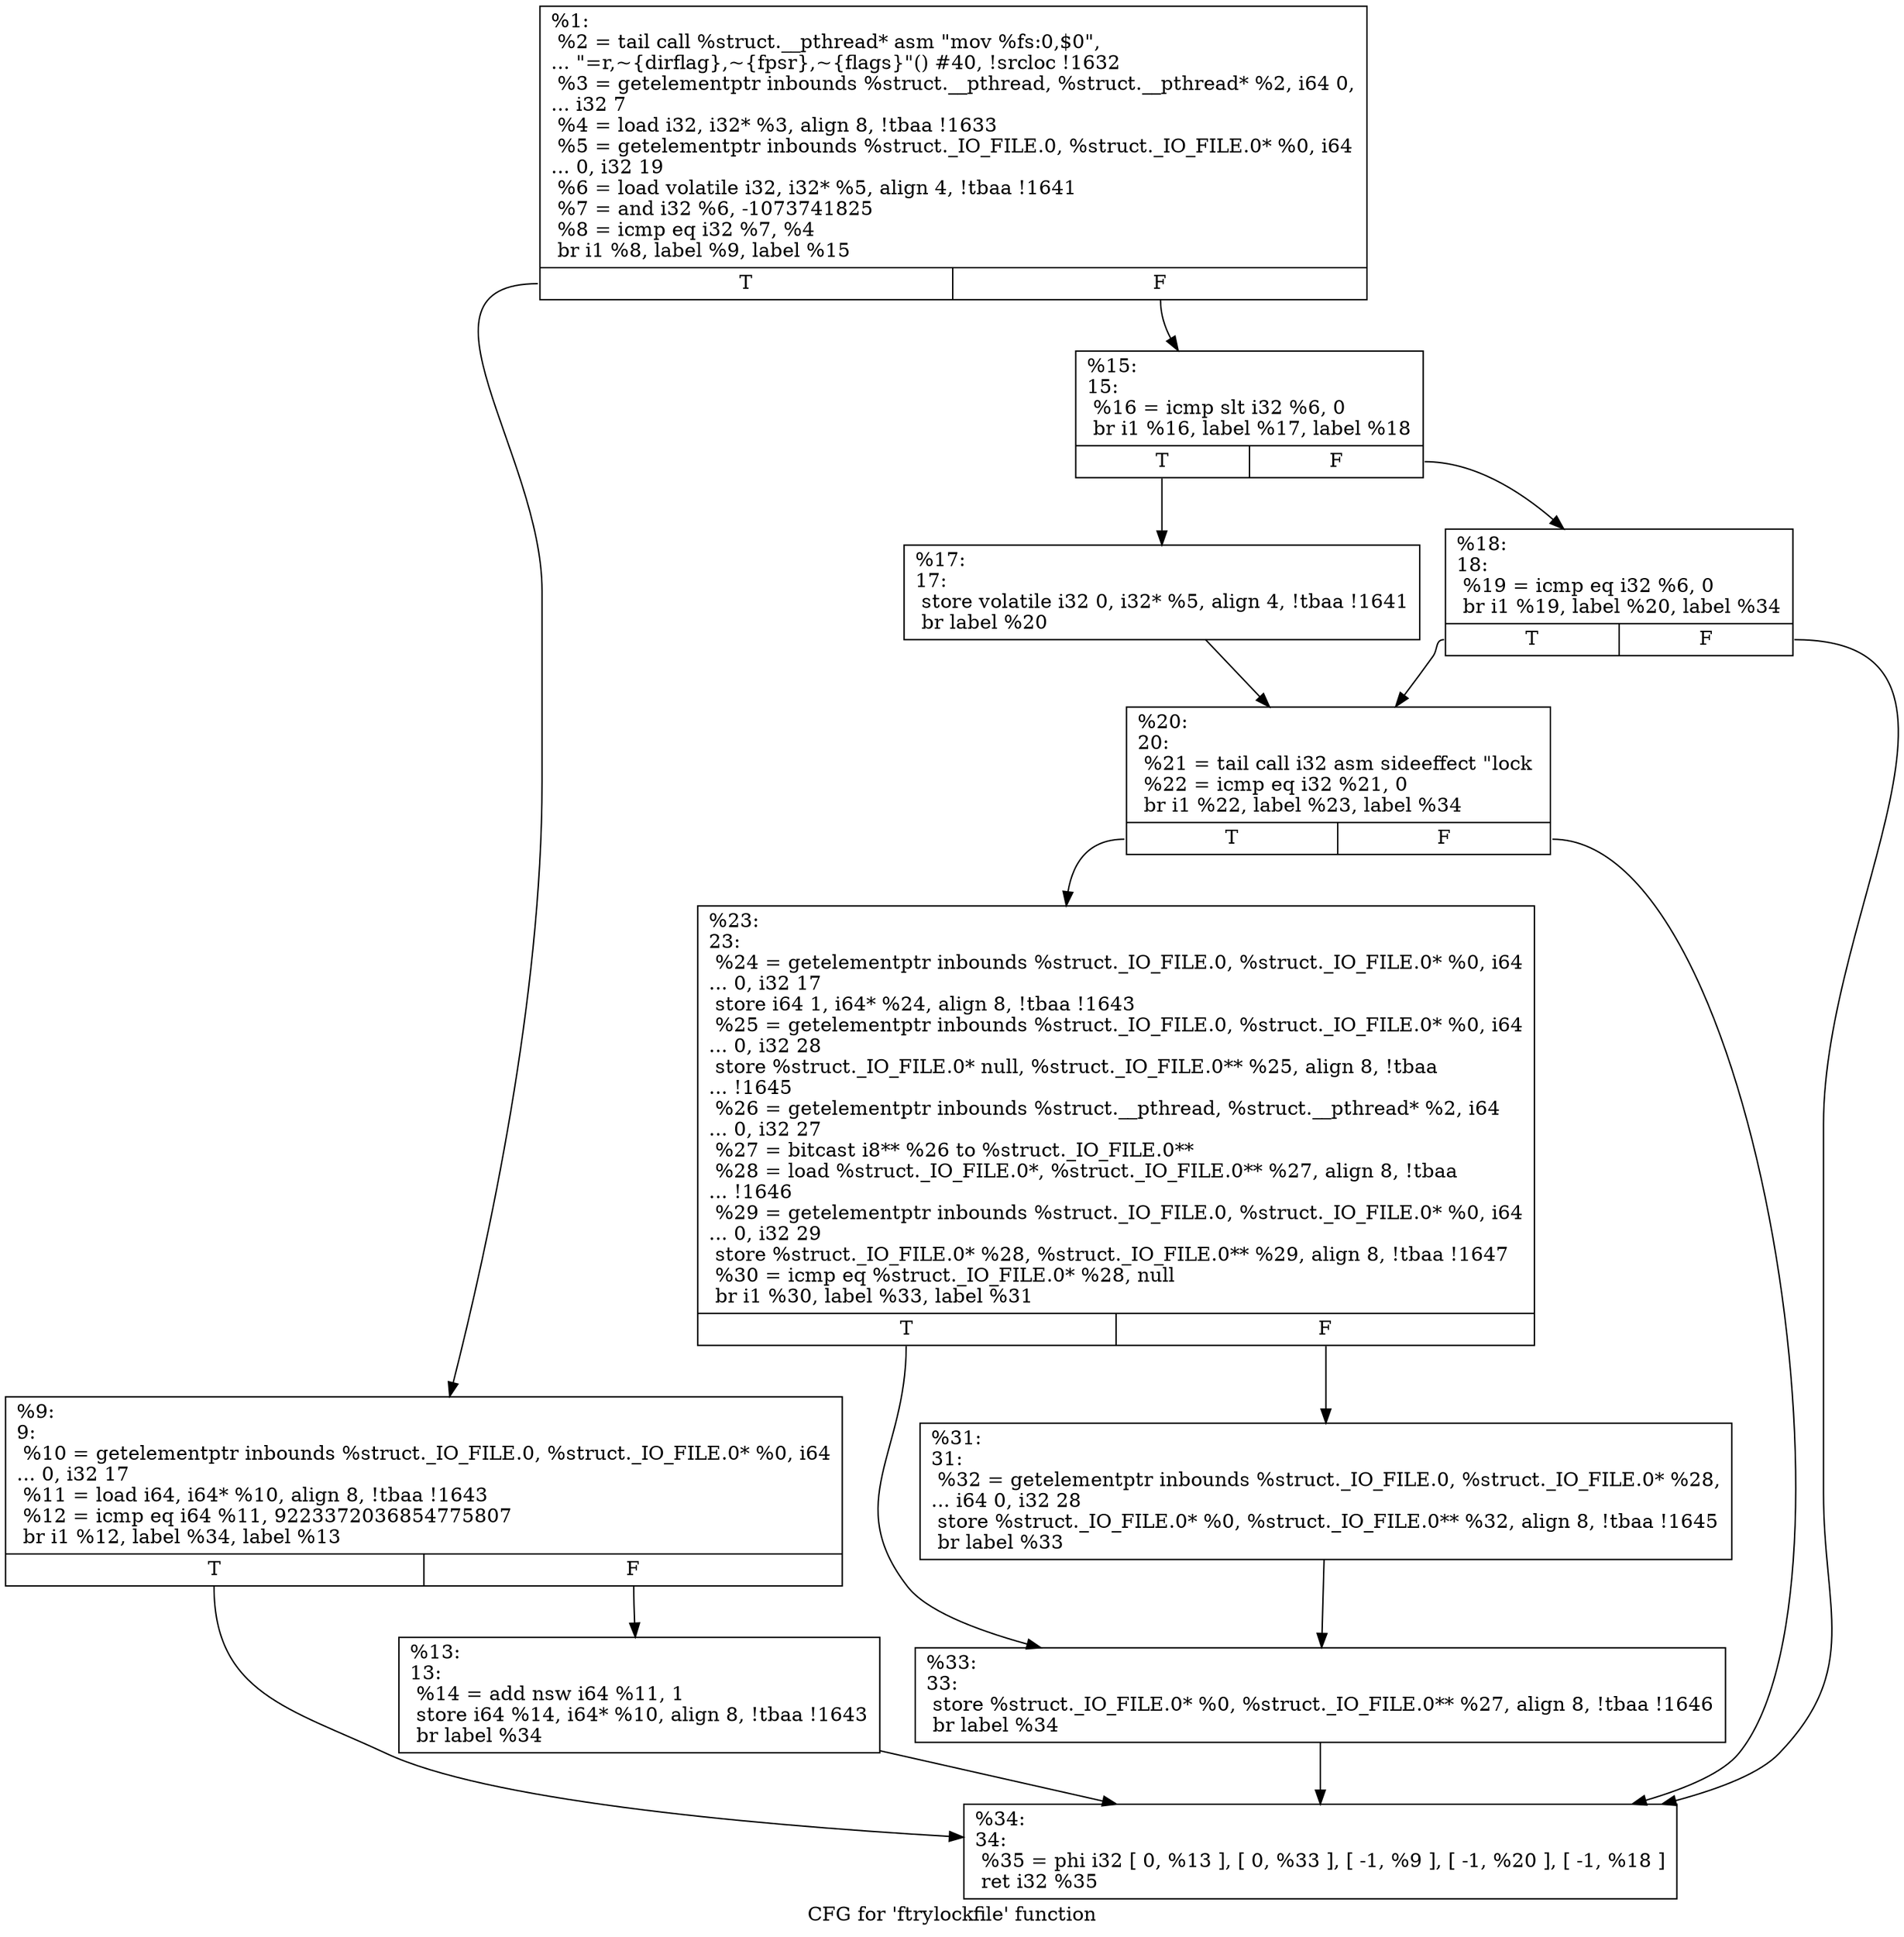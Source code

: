 digraph "CFG for 'ftrylockfile' function" {
	label="CFG for 'ftrylockfile' function";

	Node0x1b78b00 [shape=record,label="{%1:\l  %2 = tail call %struct.__pthread* asm \"mov %fs:0,$0\",\l... \"=r,~\{dirflag\},~\{fpsr\},~\{flags\}\"() #40, !srcloc !1632\l  %3 = getelementptr inbounds %struct.__pthread, %struct.__pthread* %2, i64 0,\l... i32 7\l  %4 = load i32, i32* %3, align 8, !tbaa !1633\l  %5 = getelementptr inbounds %struct._IO_FILE.0, %struct._IO_FILE.0* %0, i64\l... 0, i32 19\l  %6 = load volatile i32, i32* %5, align 4, !tbaa !1641\l  %7 = and i32 %6, -1073741825\l  %8 = icmp eq i32 %7, %4\l  br i1 %8, label %9, label %15\l|{<s0>T|<s1>F}}"];
	Node0x1b78b00:s0 -> Node0x1b78ff0;
	Node0x1b78b00:s1 -> Node0x1b79090;
	Node0x1b78ff0 [shape=record,label="{%9:\l9:                                                \l  %10 = getelementptr inbounds %struct._IO_FILE.0, %struct._IO_FILE.0* %0, i64\l... 0, i32 17\l  %11 = load i64, i64* %10, align 8, !tbaa !1643\l  %12 = icmp eq i64 %11, 9223372036854775807\l  br i1 %12, label %34, label %13\l|{<s0>T|<s1>F}}"];
	Node0x1b78ff0:s0 -> Node0x1b792c0;
	Node0x1b78ff0:s1 -> Node0x1b79040;
	Node0x1b79040 [shape=record,label="{%13:\l13:                                               \l  %14 = add nsw i64 %11, 1\l  store i64 %14, i64* %10, align 8, !tbaa !1643\l  br label %34\l}"];
	Node0x1b79040 -> Node0x1b792c0;
	Node0x1b79090 [shape=record,label="{%15:\l15:                                               \l  %16 = icmp slt i32 %6, 0\l  br i1 %16, label %17, label %18\l|{<s0>T|<s1>F}}"];
	Node0x1b79090:s0 -> Node0x1b790e0;
	Node0x1b79090:s1 -> Node0x1b79130;
	Node0x1b790e0 [shape=record,label="{%17:\l17:                                               \l  store volatile i32 0, i32* %5, align 4, !tbaa !1641\l  br label %20\l}"];
	Node0x1b790e0 -> Node0x1b79180;
	Node0x1b79130 [shape=record,label="{%18:\l18:                                               \l  %19 = icmp eq i32 %6, 0\l  br i1 %19, label %20, label %34\l|{<s0>T|<s1>F}}"];
	Node0x1b79130:s0 -> Node0x1b79180;
	Node0x1b79130:s1 -> Node0x1b792c0;
	Node0x1b79180 [shape=record,label="{%20:\l20:                                               \l  %21 = tail call i32 asm sideeffect \"lock \l  %22 = icmp eq i32 %21, 0\l  br i1 %22, label %23, label %34\l|{<s0>T|<s1>F}}"];
	Node0x1b79180:s0 -> Node0x1b791d0;
	Node0x1b79180:s1 -> Node0x1b792c0;
	Node0x1b791d0 [shape=record,label="{%23:\l23:                                               \l  %24 = getelementptr inbounds %struct._IO_FILE.0, %struct._IO_FILE.0* %0, i64\l... 0, i32 17\l  store i64 1, i64* %24, align 8, !tbaa !1643\l  %25 = getelementptr inbounds %struct._IO_FILE.0, %struct._IO_FILE.0* %0, i64\l... 0, i32 28\l  store %struct._IO_FILE.0* null, %struct._IO_FILE.0** %25, align 8, !tbaa\l... !1645\l  %26 = getelementptr inbounds %struct.__pthread, %struct.__pthread* %2, i64\l... 0, i32 27\l  %27 = bitcast i8** %26 to %struct._IO_FILE.0**\l  %28 = load %struct._IO_FILE.0*, %struct._IO_FILE.0** %27, align 8, !tbaa\l... !1646\l  %29 = getelementptr inbounds %struct._IO_FILE.0, %struct._IO_FILE.0* %0, i64\l... 0, i32 29\l  store %struct._IO_FILE.0* %28, %struct._IO_FILE.0** %29, align 8, !tbaa !1647\l  %30 = icmp eq %struct._IO_FILE.0* %28, null\l  br i1 %30, label %33, label %31\l|{<s0>T|<s1>F}}"];
	Node0x1b791d0:s0 -> Node0x1b79270;
	Node0x1b791d0:s1 -> Node0x1b79220;
	Node0x1b79220 [shape=record,label="{%31:\l31:                                               \l  %32 = getelementptr inbounds %struct._IO_FILE.0, %struct._IO_FILE.0* %28,\l... i64 0, i32 28\l  store %struct._IO_FILE.0* %0, %struct._IO_FILE.0** %32, align 8, !tbaa !1645\l  br label %33\l}"];
	Node0x1b79220 -> Node0x1b79270;
	Node0x1b79270 [shape=record,label="{%33:\l33:                                               \l  store %struct._IO_FILE.0* %0, %struct._IO_FILE.0** %27, align 8, !tbaa !1646\l  br label %34\l}"];
	Node0x1b79270 -> Node0x1b792c0;
	Node0x1b792c0 [shape=record,label="{%34:\l34:                                               \l  %35 = phi i32 [ 0, %13 ], [ 0, %33 ], [ -1, %9 ], [ -1, %20 ], [ -1, %18 ]\l  ret i32 %35\l}"];
}

